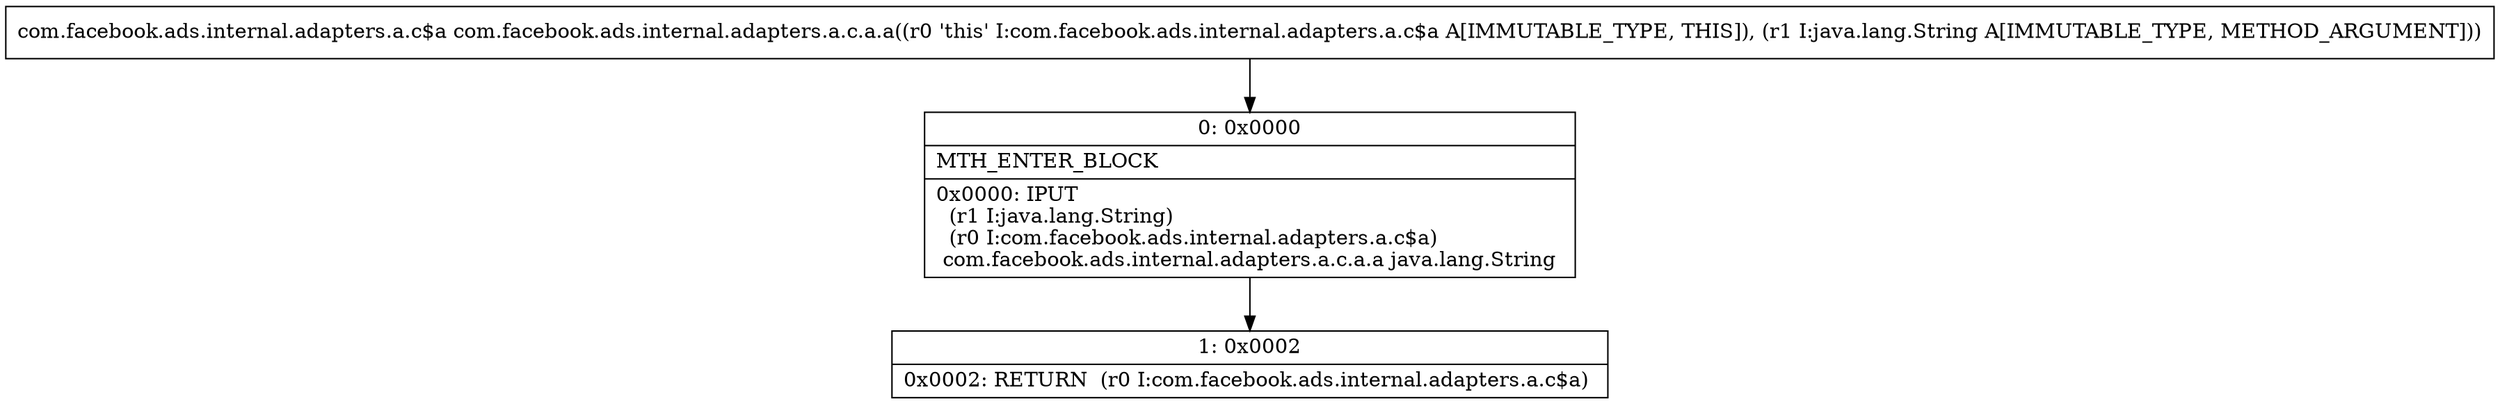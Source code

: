 digraph "CFG forcom.facebook.ads.internal.adapters.a.c.a.a(Ljava\/lang\/String;)Lcom\/facebook\/ads\/internal\/adapters\/a\/c$a;" {
Node_0 [shape=record,label="{0\:\ 0x0000|MTH_ENTER_BLOCK\l|0x0000: IPUT  \l  (r1 I:java.lang.String)\l  (r0 I:com.facebook.ads.internal.adapters.a.c$a)\l com.facebook.ads.internal.adapters.a.c.a.a java.lang.String \l}"];
Node_1 [shape=record,label="{1\:\ 0x0002|0x0002: RETURN  (r0 I:com.facebook.ads.internal.adapters.a.c$a) \l}"];
MethodNode[shape=record,label="{com.facebook.ads.internal.adapters.a.c$a com.facebook.ads.internal.adapters.a.c.a.a((r0 'this' I:com.facebook.ads.internal.adapters.a.c$a A[IMMUTABLE_TYPE, THIS]), (r1 I:java.lang.String A[IMMUTABLE_TYPE, METHOD_ARGUMENT])) }"];
MethodNode -> Node_0;
Node_0 -> Node_1;
}

